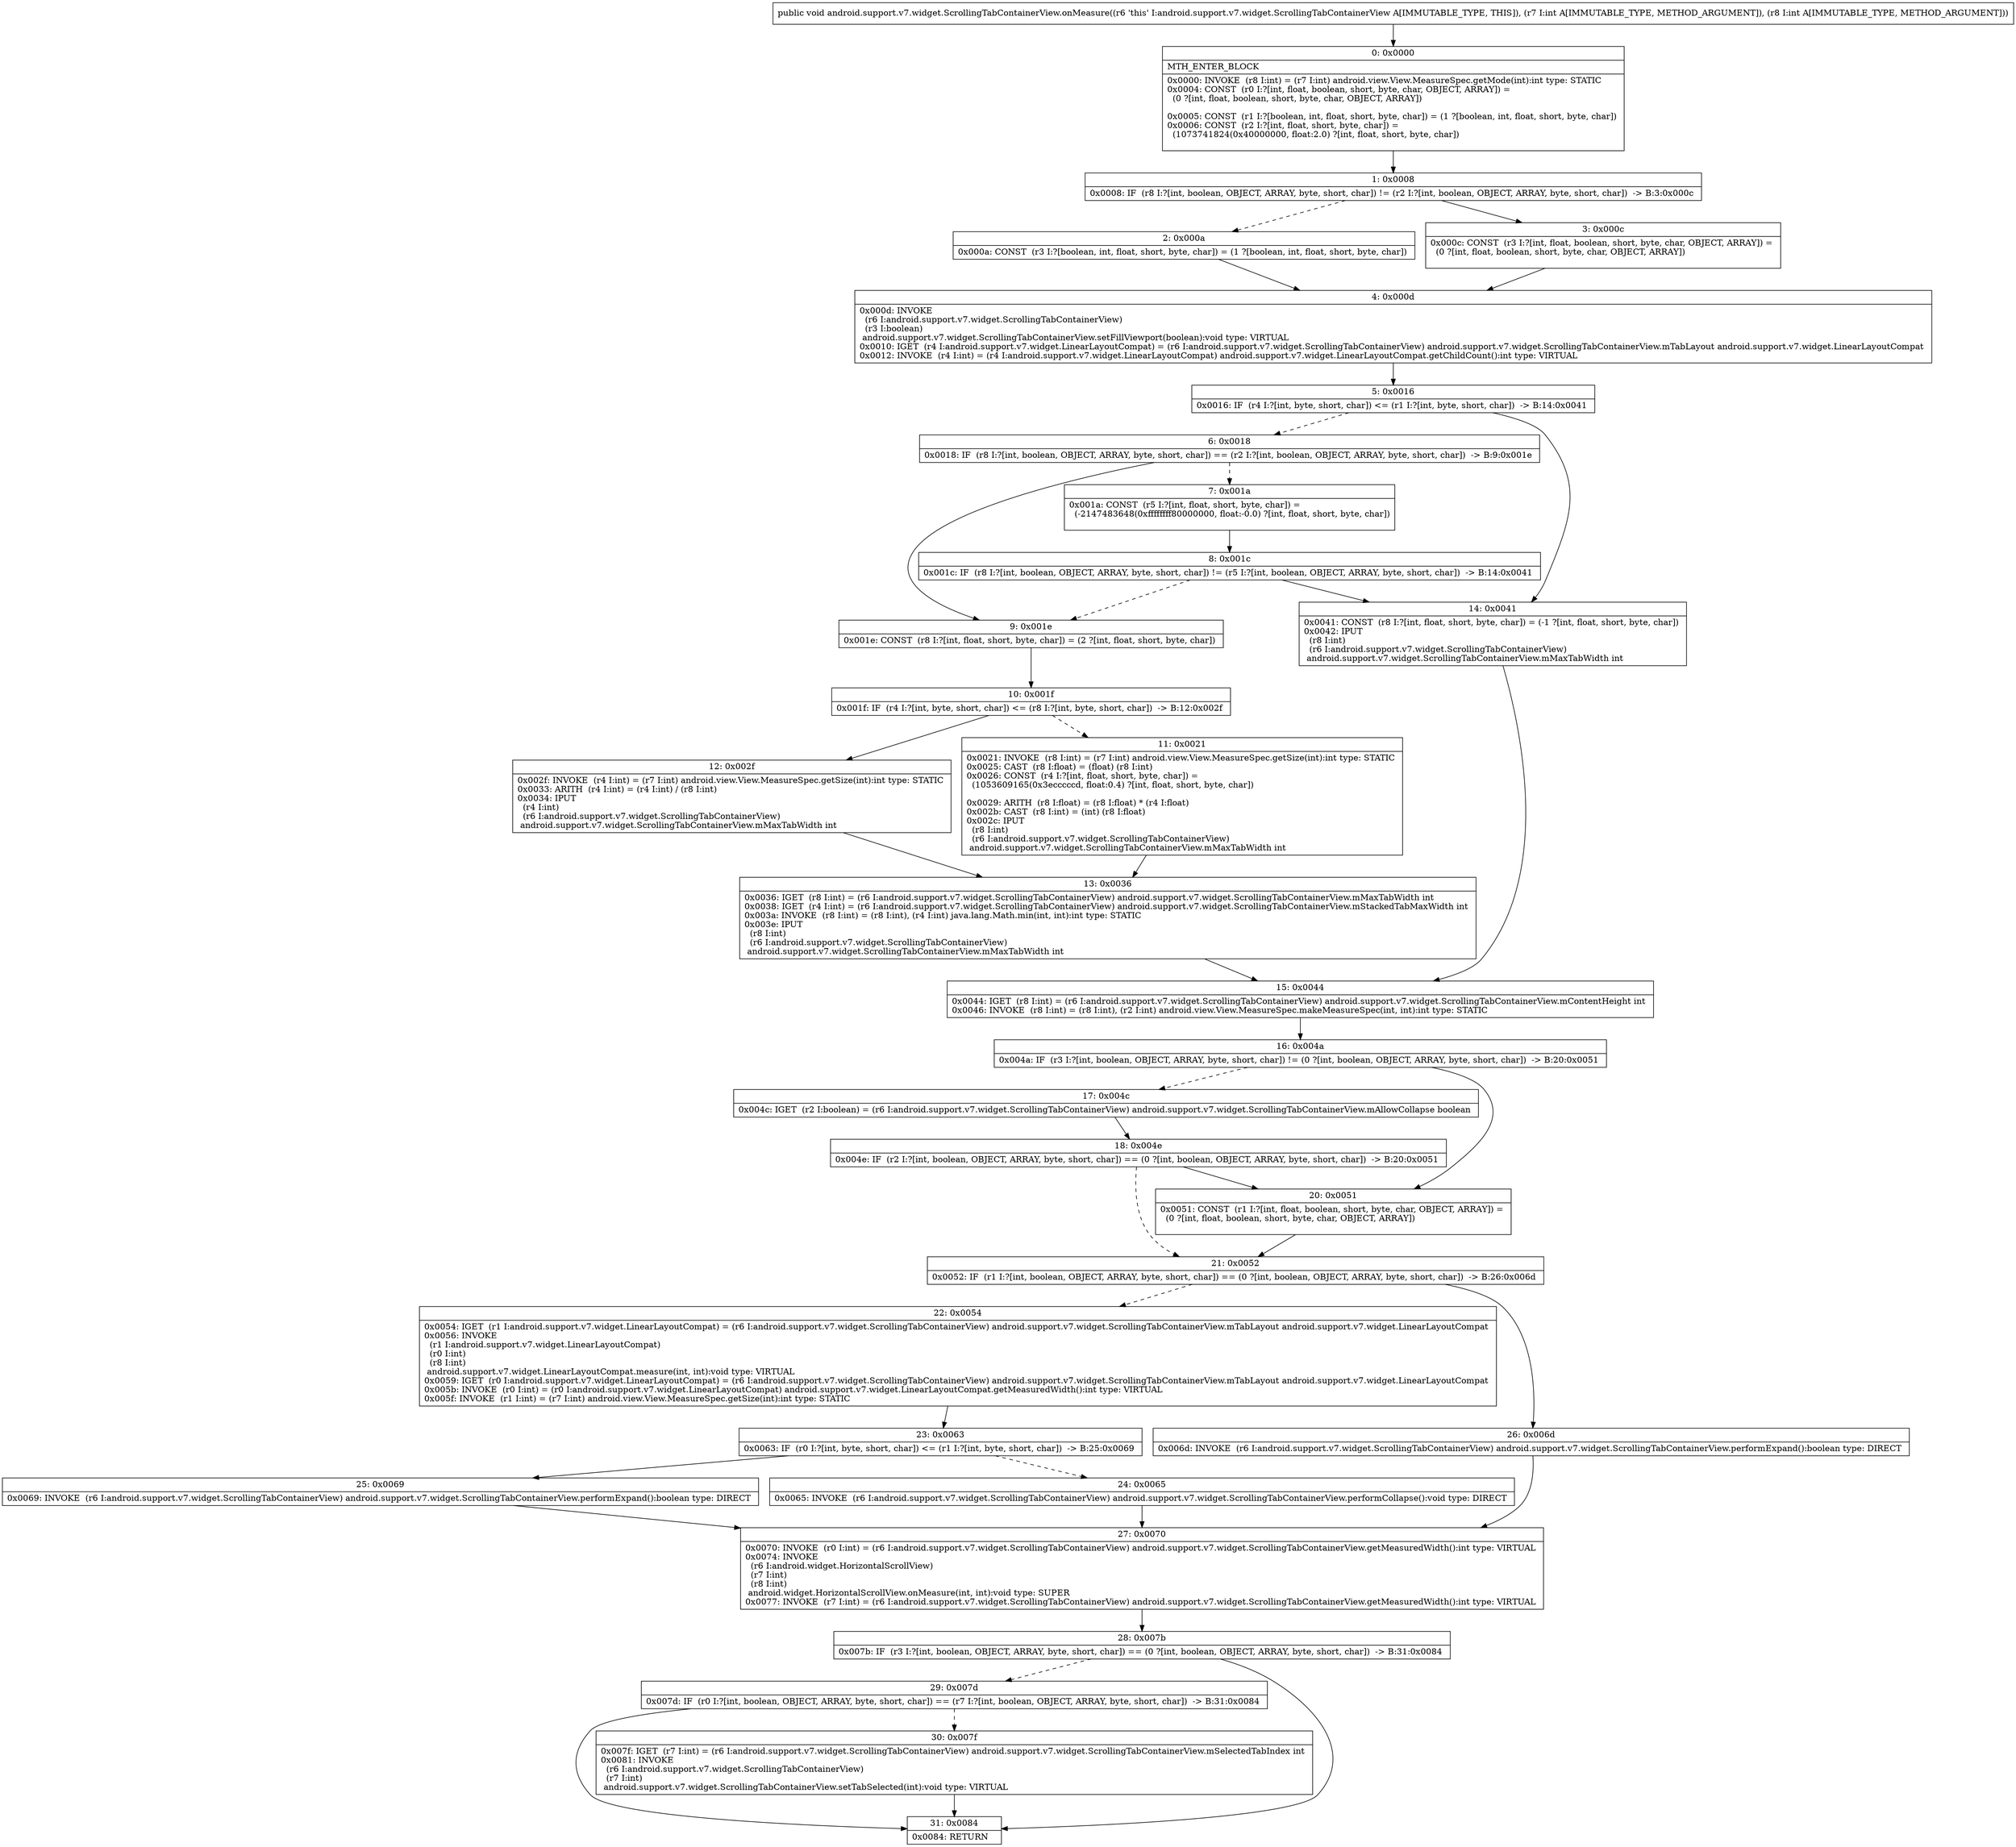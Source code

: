 digraph "CFG forandroid.support.v7.widget.ScrollingTabContainerView.onMeasure(II)V" {
Node_0 [shape=record,label="{0\:\ 0x0000|MTH_ENTER_BLOCK\l|0x0000: INVOKE  (r8 I:int) = (r7 I:int) android.view.View.MeasureSpec.getMode(int):int type: STATIC \l0x0004: CONST  (r0 I:?[int, float, boolean, short, byte, char, OBJECT, ARRAY]) = \l  (0 ?[int, float, boolean, short, byte, char, OBJECT, ARRAY])\l \l0x0005: CONST  (r1 I:?[boolean, int, float, short, byte, char]) = (1 ?[boolean, int, float, short, byte, char]) \l0x0006: CONST  (r2 I:?[int, float, short, byte, char]) = \l  (1073741824(0x40000000, float:2.0) ?[int, float, short, byte, char])\l \l}"];
Node_1 [shape=record,label="{1\:\ 0x0008|0x0008: IF  (r8 I:?[int, boolean, OBJECT, ARRAY, byte, short, char]) != (r2 I:?[int, boolean, OBJECT, ARRAY, byte, short, char])  \-\> B:3:0x000c \l}"];
Node_2 [shape=record,label="{2\:\ 0x000a|0x000a: CONST  (r3 I:?[boolean, int, float, short, byte, char]) = (1 ?[boolean, int, float, short, byte, char]) \l}"];
Node_3 [shape=record,label="{3\:\ 0x000c|0x000c: CONST  (r3 I:?[int, float, boolean, short, byte, char, OBJECT, ARRAY]) = \l  (0 ?[int, float, boolean, short, byte, char, OBJECT, ARRAY])\l \l}"];
Node_4 [shape=record,label="{4\:\ 0x000d|0x000d: INVOKE  \l  (r6 I:android.support.v7.widget.ScrollingTabContainerView)\l  (r3 I:boolean)\l android.support.v7.widget.ScrollingTabContainerView.setFillViewport(boolean):void type: VIRTUAL \l0x0010: IGET  (r4 I:android.support.v7.widget.LinearLayoutCompat) = (r6 I:android.support.v7.widget.ScrollingTabContainerView) android.support.v7.widget.ScrollingTabContainerView.mTabLayout android.support.v7.widget.LinearLayoutCompat \l0x0012: INVOKE  (r4 I:int) = (r4 I:android.support.v7.widget.LinearLayoutCompat) android.support.v7.widget.LinearLayoutCompat.getChildCount():int type: VIRTUAL \l}"];
Node_5 [shape=record,label="{5\:\ 0x0016|0x0016: IF  (r4 I:?[int, byte, short, char]) \<= (r1 I:?[int, byte, short, char])  \-\> B:14:0x0041 \l}"];
Node_6 [shape=record,label="{6\:\ 0x0018|0x0018: IF  (r8 I:?[int, boolean, OBJECT, ARRAY, byte, short, char]) == (r2 I:?[int, boolean, OBJECT, ARRAY, byte, short, char])  \-\> B:9:0x001e \l}"];
Node_7 [shape=record,label="{7\:\ 0x001a|0x001a: CONST  (r5 I:?[int, float, short, byte, char]) = \l  (\-2147483648(0xffffffff80000000, float:\-0.0) ?[int, float, short, byte, char])\l \l}"];
Node_8 [shape=record,label="{8\:\ 0x001c|0x001c: IF  (r8 I:?[int, boolean, OBJECT, ARRAY, byte, short, char]) != (r5 I:?[int, boolean, OBJECT, ARRAY, byte, short, char])  \-\> B:14:0x0041 \l}"];
Node_9 [shape=record,label="{9\:\ 0x001e|0x001e: CONST  (r8 I:?[int, float, short, byte, char]) = (2 ?[int, float, short, byte, char]) \l}"];
Node_10 [shape=record,label="{10\:\ 0x001f|0x001f: IF  (r4 I:?[int, byte, short, char]) \<= (r8 I:?[int, byte, short, char])  \-\> B:12:0x002f \l}"];
Node_11 [shape=record,label="{11\:\ 0x0021|0x0021: INVOKE  (r8 I:int) = (r7 I:int) android.view.View.MeasureSpec.getSize(int):int type: STATIC \l0x0025: CAST  (r8 I:float) = (float) (r8 I:int) \l0x0026: CONST  (r4 I:?[int, float, short, byte, char]) = \l  (1053609165(0x3ecccccd, float:0.4) ?[int, float, short, byte, char])\l \l0x0029: ARITH  (r8 I:float) = (r8 I:float) * (r4 I:float) \l0x002b: CAST  (r8 I:int) = (int) (r8 I:float) \l0x002c: IPUT  \l  (r8 I:int)\l  (r6 I:android.support.v7.widget.ScrollingTabContainerView)\l android.support.v7.widget.ScrollingTabContainerView.mMaxTabWidth int \l}"];
Node_12 [shape=record,label="{12\:\ 0x002f|0x002f: INVOKE  (r4 I:int) = (r7 I:int) android.view.View.MeasureSpec.getSize(int):int type: STATIC \l0x0033: ARITH  (r4 I:int) = (r4 I:int) \/ (r8 I:int) \l0x0034: IPUT  \l  (r4 I:int)\l  (r6 I:android.support.v7.widget.ScrollingTabContainerView)\l android.support.v7.widget.ScrollingTabContainerView.mMaxTabWidth int \l}"];
Node_13 [shape=record,label="{13\:\ 0x0036|0x0036: IGET  (r8 I:int) = (r6 I:android.support.v7.widget.ScrollingTabContainerView) android.support.v7.widget.ScrollingTabContainerView.mMaxTabWidth int \l0x0038: IGET  (r4 I:int) = (r6 I:android.support.v7.widget.ScrollingTabContainerView) android.support.v7.widget.ScrollingTabContainerView.mStackedTabMaxWidth int \l0x003a: INVOKE  (r8 I:int) = (r8 I:int), (r4 I:int) java.lang.Math.min(int, int):int type: STATIC \l0x003e: IPUT  \l  (r8 I:int)\l  (r6 I:android.support.v7.widget.ScrollingTabContainerView)\l android.support.v7.widget.ScrollingTabContainerView.mMaxTabWidth int \l}"];
Node_14 [shape=record,label="{14\:\ 0x0041|0x0041: CONST  (r8 I:?[int, float, short, byte, char]) = (\-1 ?[int, float, short, byte, char]) \l0x0042: IPUT  \l  (r8 I:int)\l  (r6 I:android.support.v7.widget.ScrollingTabContainerView)\l android.support.v7.widget.ScrollingTabContainerView.mMaxTabWidth int \l}"];
Node_15 [shape=record,label="{15\:\ 0x0044|0x0044: IGET  (r8 I:int) = (r6 I:android.support.v7.widget.ScrollingTabContainerView) android.support.v7.widget.ScrollingTabContainerView.mContentHeight int \l0x0046: INVOKE  (r8 I:int) = (r8 I:int), (r2 I:int) android.view.View.MeasureSpec.makeMeasureSpec(int, int):int type: STATIC \l}"];
Node_16 [shape=record,label="{16\:\ 0x004a|0x004a: IF  (r3 I:?[int, boolean, OBJECT, ARRAY, byte, short, char]) != (0 ?[int, boolean, OBJECT, ARRAY, byte, short, char])  \-\> B:20:0x0051 \l}"];
Node_17 [shape=record,label="{17\:\ 0x004c|0x004c: IGET  (r2 I:boolean) = (r6 I:android.support.v7.widget.ScrollingTabContainerView) android.support.v7.widget.ScrollingTabContainerView.mAllowCollapse boolean \l}"];
Node_18 [shape=record,label="{18\:\ 0x004e|0x004e: IF  (r2 I:?[int, boolean, OBJECT, ARRAY, byte, short, char]) == (0 ?[int, boolean, OBJECT, ARRAY, byte, short, char])  \-\> B:20:0x0051 \l}"];
Node_20 [shape=record,label="{20\:\ 0x0051|0x0051: CONST  (r1 I:?[int, float, boolean, short, byte, char, OBJECT, ARRAY]) = \l  (0 ?[int, float, boolean, short, byte, char, OBJECT, ARRAY])\l \l}"];
Node_21 [shape=record,label="{21\:\ 0x0052|0x0052: IF  (r1 I:?[int, boolean, OBJECT, ARRAY, byte, short, char]) == (0 ?[int, boolean, OBJECT, ARRAY, byte, short, char])  \-\> B:26:0x006d \l}"];
Node_22 [shape=record,label="{22\:\ 0x0054|0x0054: IGET  (r1 I:android.support.v7.widget.LinearLayoutCompat) = (r6 I:android.support.v7.widget.ScrollingTabContainerView) android.support.v7.widget.ScrollingTabContainerView.mTabLayout android.support.v7.widget.LinearLayoutCompat \l0x0056: INVOKE  \l  (r1 I:android.support.v7.widget.LinearLayoutCompat)\l  (r0 I:int)\l  (r8 I:int)\l android.support.v7.widget.LinearLayoutCompat.measure(int, int):void type: VIRTUAL \l0x0059: IGET  (r0 I:android.support.v7.widget.LinearLayoutCompat) = (r6 I:android.support.v7.widget.ScrollingTabContainerView) android.support.v7.widget.ScrollingTabContainerView.mTabLayout android.support.v7.widget.LinearLayoutCompat \l0x005b: INVOKE  (r0 I:int) = (r0 I:android.support.v7.widget.LinearLayoutCompat) android.support.v7.widget.LinearLayoutCompat.getMeasuredWidth():int type: VIRTUAL \l0x005f: INVOKE  (r1 I:int) = (r7 I:int) android.view.View.MeasureSpec.getSize(int):int type: STATIC \l}"];
Node_23 [shape=record,label="{23\:\ 0x0063|0x0063: IF  (r0 I:?[int, byte, short, char]) \<= (r1 I:?[int, byte, short, char])  \-\> B:25:0x0069 \l}"];
Node_24 [shape=record,label="{24\:\ 0x0065|0x0065: INVOKE  (r6 I:android.support.v7.widget.ScrollingTabContainerView) android.support.v7.widget.ScrollingTabContainerView.performCollapse():void type: DIRECT \l}"];
Node_25 [shape=record,label="{25\:\ 0x0069|0x0069: INVOKE  (r6 I:android.support.v7.widget.ScrollingTabContainerView) android.support.v7.widget.ScrollingTabContainerView.performExpand():boolean type: DIRECT \l}"];
Node_26 [shape=record,label="{26\:\ 0x006d|0x006d: INVOKE  (r6 I:android.support.v7.widget.ScrollingTabContainerView) android.support.v7.widget.ScrollingTabContainerView.performExpand():boolean type: DIRECT \l}"];
Node_27 [shape=record,label="{27\:\ 0x0070|0x0070: INVOKE  (r0 I:int) = (r6 I:android.support.v7.widget.ScrollingTabContainerView) android.support.v7.widget.ScrollingTabContainerView.getMeasuredWidth():int type: VIRTUAL \l0x0074: INVOKE  \l  (r6 I:android.widget.HorizontalScrollView)\l  (r7 I:int)\l  (r8 I:int)\l android.widget.HorizontalScrollView.onMeasure(int, int):void type: SUPER \l0x0077: INVOKE  (r7 I:int) = (r6 I:android.support.v7.widget.ScrollingTabContainerView) android.support.v7.widget.ScrollingTabContainerView.getMeasuredWidth():int type: VIRTUAL \l}"];
Node_28 [shape=record,label="{28\:\ 0x007b|0x007b: IF  (r3 I:?[int, boolean, OBJECT, ARRAY, byte, short, char]) == (0 ?[int, boolean, OBJECT, ARRAY, byte, short, char])  \-\> B:31:0x0084 \l}"];
Node_29 [shape=record,label="{29\:\ 0x007d|0x007d: IF  (r0 I:?[int, boolean, OBJECT, ARRAY, byte, short, char]) == (r7 I:?[int, boolean, OBJECT, ARRAY, byte, short, char])  \-\> B:31:0x0084 \l}"];
Node_30 [shape=record,label="{30\:\ 0x007f|0x007f: IGET  (r7 I:int) = (r6 I:android.support.v7.widget.ScrollingTabContainerView) android.support.v7.widget.ScrollingTabContainerView.mSelectedTabIndex int \l0x0081: INVOKE  \l  (r6 I:android.support.v7.widget.ScrollingTabContainerView)\l  (r7 I:int)\l android.support.v7.widget.ScrollingTabContainerView.setTabSelected(int):void type: VIRTUAL \l}"];
Node_31 [shape=record,label="{31\:\ 0x0084|0x0084: RETURN   \l}"];
MethodNode[shape=record,label="{public void android.support.v7.widget.ScrollingTabContainerView.onMeasure((r6 'this' I:android.support.v7.widget.ScrollingTabContainerView A[IMMUTABLE_TYPE, THIS]), (r7 I:int A[IMMUTABLE_TYPE, METHOD_ARGUMENT]), (r8 I:int A[IMMUTABLE_TYPE, METHOD_ARGUMENT])) }"];
MethodNode -> Node_0;
Node_0 -> Node_1;
Node_1 -> Node_2[style=dashed];
Node_1 -> Node_3;
Node_2 -> Node_4;
Node_3 -> Node_4;
Node_4 -> Node_5;
Node_5 -> Node_6[style=dashed];
Node_5 -> Node_14;
Node_6 -> Node_7[style=dashed];
Node_6 -> Node_9;
Node_7 -> Node_8;
Node_8 -> Node_9[style=dashed];
Node_8 -> Node_14;
Node_9 -> Node_10;
Node_10 -> Node_11[style=dashed];
Node_10 -> Node_12;
Node_11 -> Node_13;
Node_12 -> Node_13;
Node_13 -> Node_15;
Node_14 -> Node_15;
Node_15 -> Node_16;
Node_16 -> Node_17[style=dashed];
Node_16 -> Node_20;
Node_17 -> Node_18;
Node_18 -> Node_20;
Node_18 -> Node_21[style=dashed];
Node_20 -> Node_21;
Node_21 -> Node_22[style=dashed];
Node_21 -> Node_26;
Node_22 -> Node_23;
Node_23 -> Node_24[style=dashed];
Node_23 -> Node_25;
Node_24 -> Node_27;
Node_25 -> Node_27;
Node_26 -> Node_27;
Node_27 -> Node_28;
Node_28 -> Node_29[style=dashed];
Node_28 -> Node_31;
Node_29 -> Node_30[style=dashed];
Node_29 -> Node_31;
Node_30 -> Node_31;
}

